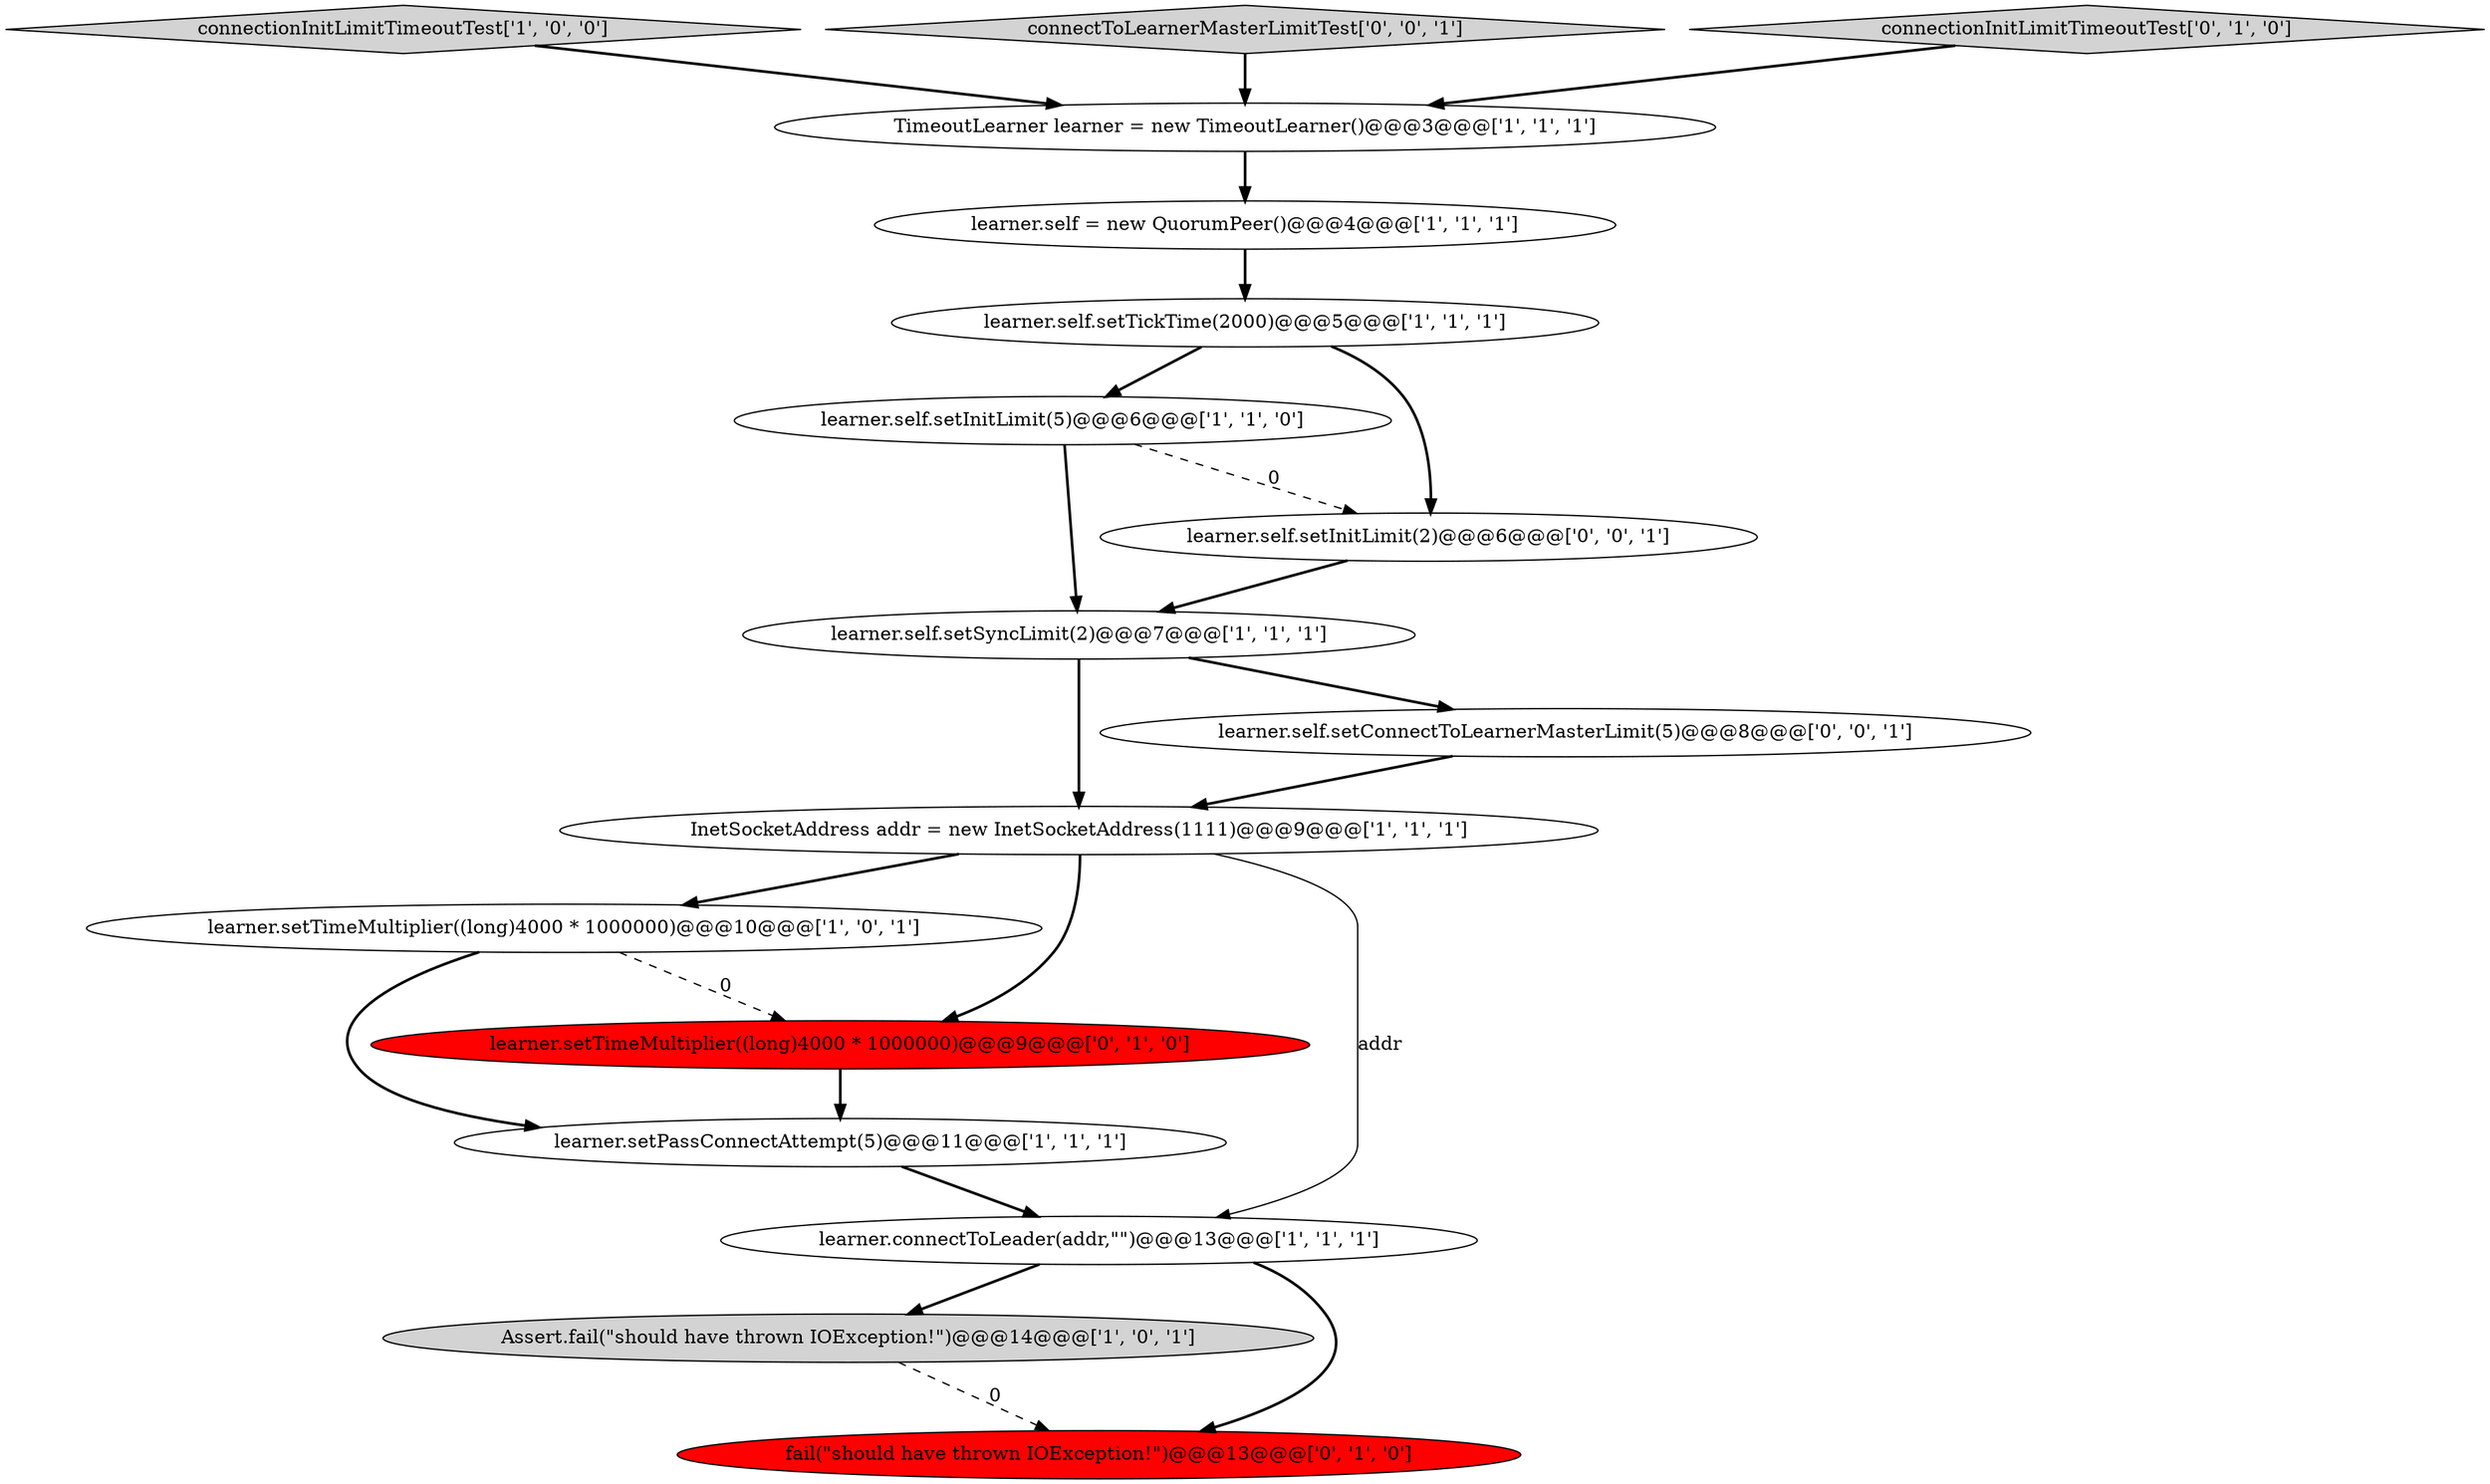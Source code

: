 digraph {
0 [style = filled, label = "InetSocketAddress addr = new InetSocketAddress(1111)@@@9@@@['1', '1', '1']", fillcolor = white, shape = ellipse image = "AAA0AAABBB1BBB"];
2 [style = filled, label = "TimeoutLearner learner = new TimeoutLearner()@@@3@@@['1', '1', '1']", fillcolor = white, shape = ellipse image = "AAA0AAABBB1BBB"];
1 [style = filled, label = "Assert.fail(\"should have thrown IOException!\")@@@14@@@['1', '0', '1']", fillcolor = lightgray, shape = ellipse image = "AAA0AAABBB1BBB"];
7 [style = filled, label = "learner.self = new QuorumPeer()@@@4@@@['1', '1', '1']", fillcolor = white, shape = ellipse image = "AAA0AAABBB1BBB"];
6 [style = filled, label = "learner.self.setTickTime(2000)@@@5@@@['1', '1', '1']", fillcolor = white, shape = ellipse image = "AAA0AAABBB1BBB"];
5 [style = filled, label = "connectionInitLimitTimeoutTest['1', '0', '0']", fillcolor = lightgray, shape = diamond image = "AAA0AAABBB1BBB"];
9 [style = filled, label = "learner.setPassConnectAttempt(5)@@@11@@@['1', '1', '1']", fillcolor = white, shape = ellipse image = "AAA0AAABBB1BBB"];
15 [style = filled, label = "learner.self.setConnectToLearnerMasterLimit(5)@@@8@@@['0', '0', '1']", fillcolor = white, shape = ellipse image = "AAA0AAABBB3BBB"];
14 [style = filled, label = "connectToLearnerMasterLimitTest['0', '0', '1']", fillcolor = lightgray, shape = diamond image = "AAA0AAABBB3BBB"];
11 [style = filled, label = "fail(\"should have thrown IOException!\")@@@13@@@['0', '1', '0']", fillcolor = red, shape = ellipse image = "AAA1AAABBB2BBB"];
8 [style = filled, label = "learner.self.setInitLimit(5)@@@6@@@['1', '1', '0']", fillcolor = white, shape = ellipse image = "AAA0AAABBB1BBB"];
10 [style = filled, label = "learner.setTimeMultiplier((long)4000 * 1000000)@@@10@@@['1', '0', '1']", fillcolor = white, shape = ellipse image = "AAA0AAABBB1BBB"];
13 [style = filled, label = "learner.setTimeMultiplier((long)4000 * 1000000)@@@9@@@['0', '1', '0']", fillcolor = red, shape = ellipse image = "AAA1AAABBB2BBB"];
3 [style = filled, label = "learner.self.setSyncLimit(2)@@@7@@@['1', '1', '1']", fillcolor = white, shape = ellipse image = "AAA0AAABBB1BBB"];
16 [style = filled, label = "learner.self.setInitLimit(2)@@@6@@@['0', '0', '1']", fillcolor = white, shape = ellipse image = "AAA0AAABBB3BBB"];
4 [style = filled, label = "learner.connectToLeader(addr,\"\")@@@13@@@['1', '1', '1']", fillcolor = white, shape = ellipse image = "AAA0AAABBB1BBB"];
12 [style = filled, label = "connectionInitLimitTimeoutTest['0', '1', '0']", fillcolor = lightgray, shape = diamond image = "AAA0AAABBB2BBB"];
16->3 [style = bold, label=""];
8->16 [style = dashed, label="0"];
0->13 [style = bold, label=""];
9->4 [style = bold, label=""];
8->3 [style = bold, label=""];
3->15 [style = bold, label=""];
10->13 [style = dashed, label="0"];
3->0 [style = bold, label=""];
5->2 [style = bold, label=""];
0->10 [style = bold, label=""];
12->2 [style = bold, label=""];
6->16 [style = bold, label=""];
1->11 [style = dashed, label="0"];
15->0 [style = bold, label=""];
7->6 [style = bold, label=""];
6->8 [style = bold, label=""];
10->9 [style = bold, label=""];
4->1 [style = bold, label=""];
13->9 [style = bold, label=""];
14->2 [style = bold, label=""];
2->7 [style = bold, label=""];
4->11 [style = bold, label=""];
0->4 [style = solid, label="addr"];
}
